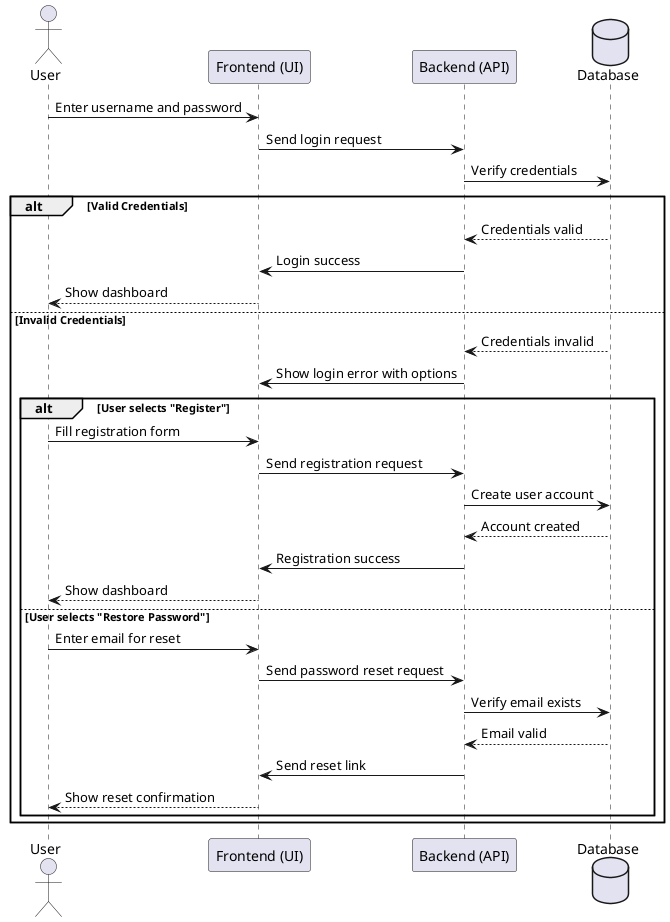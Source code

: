@startuml
actor User
participant "Frontend (UI)" as UI
participant "Backend (API)" as API
database Database

User -> UI: Enter username and password
UI -> API: Send login request
API -> Database: Verify credentials
alt Valid Credentials
    Database --> API: Credentials valid
    API -> UI: Login success
    UI --> User: Show dashboard
else Invalid Credentials
    Database --> API: Credentials invalid
    API -> UI: Show login error with options
    alt User selects "Register"
        User -> UI: Fill registration form
        UI -> API: Send registration request
        API -> Database: Create user account
        Database --> API: Account created
        API -> UI: Registration success
        UI --> User: Show dashboard
    else User selects "Restore Password"
        User -> UI: Enter email for reset
        UI -> API: Send password reset request
        API -> Database: Verify email exists
        Database --> API: Email valid
        API -> UI: Send reset link
        UI --> User: Show reset confirmation
    end
end
@enduml

